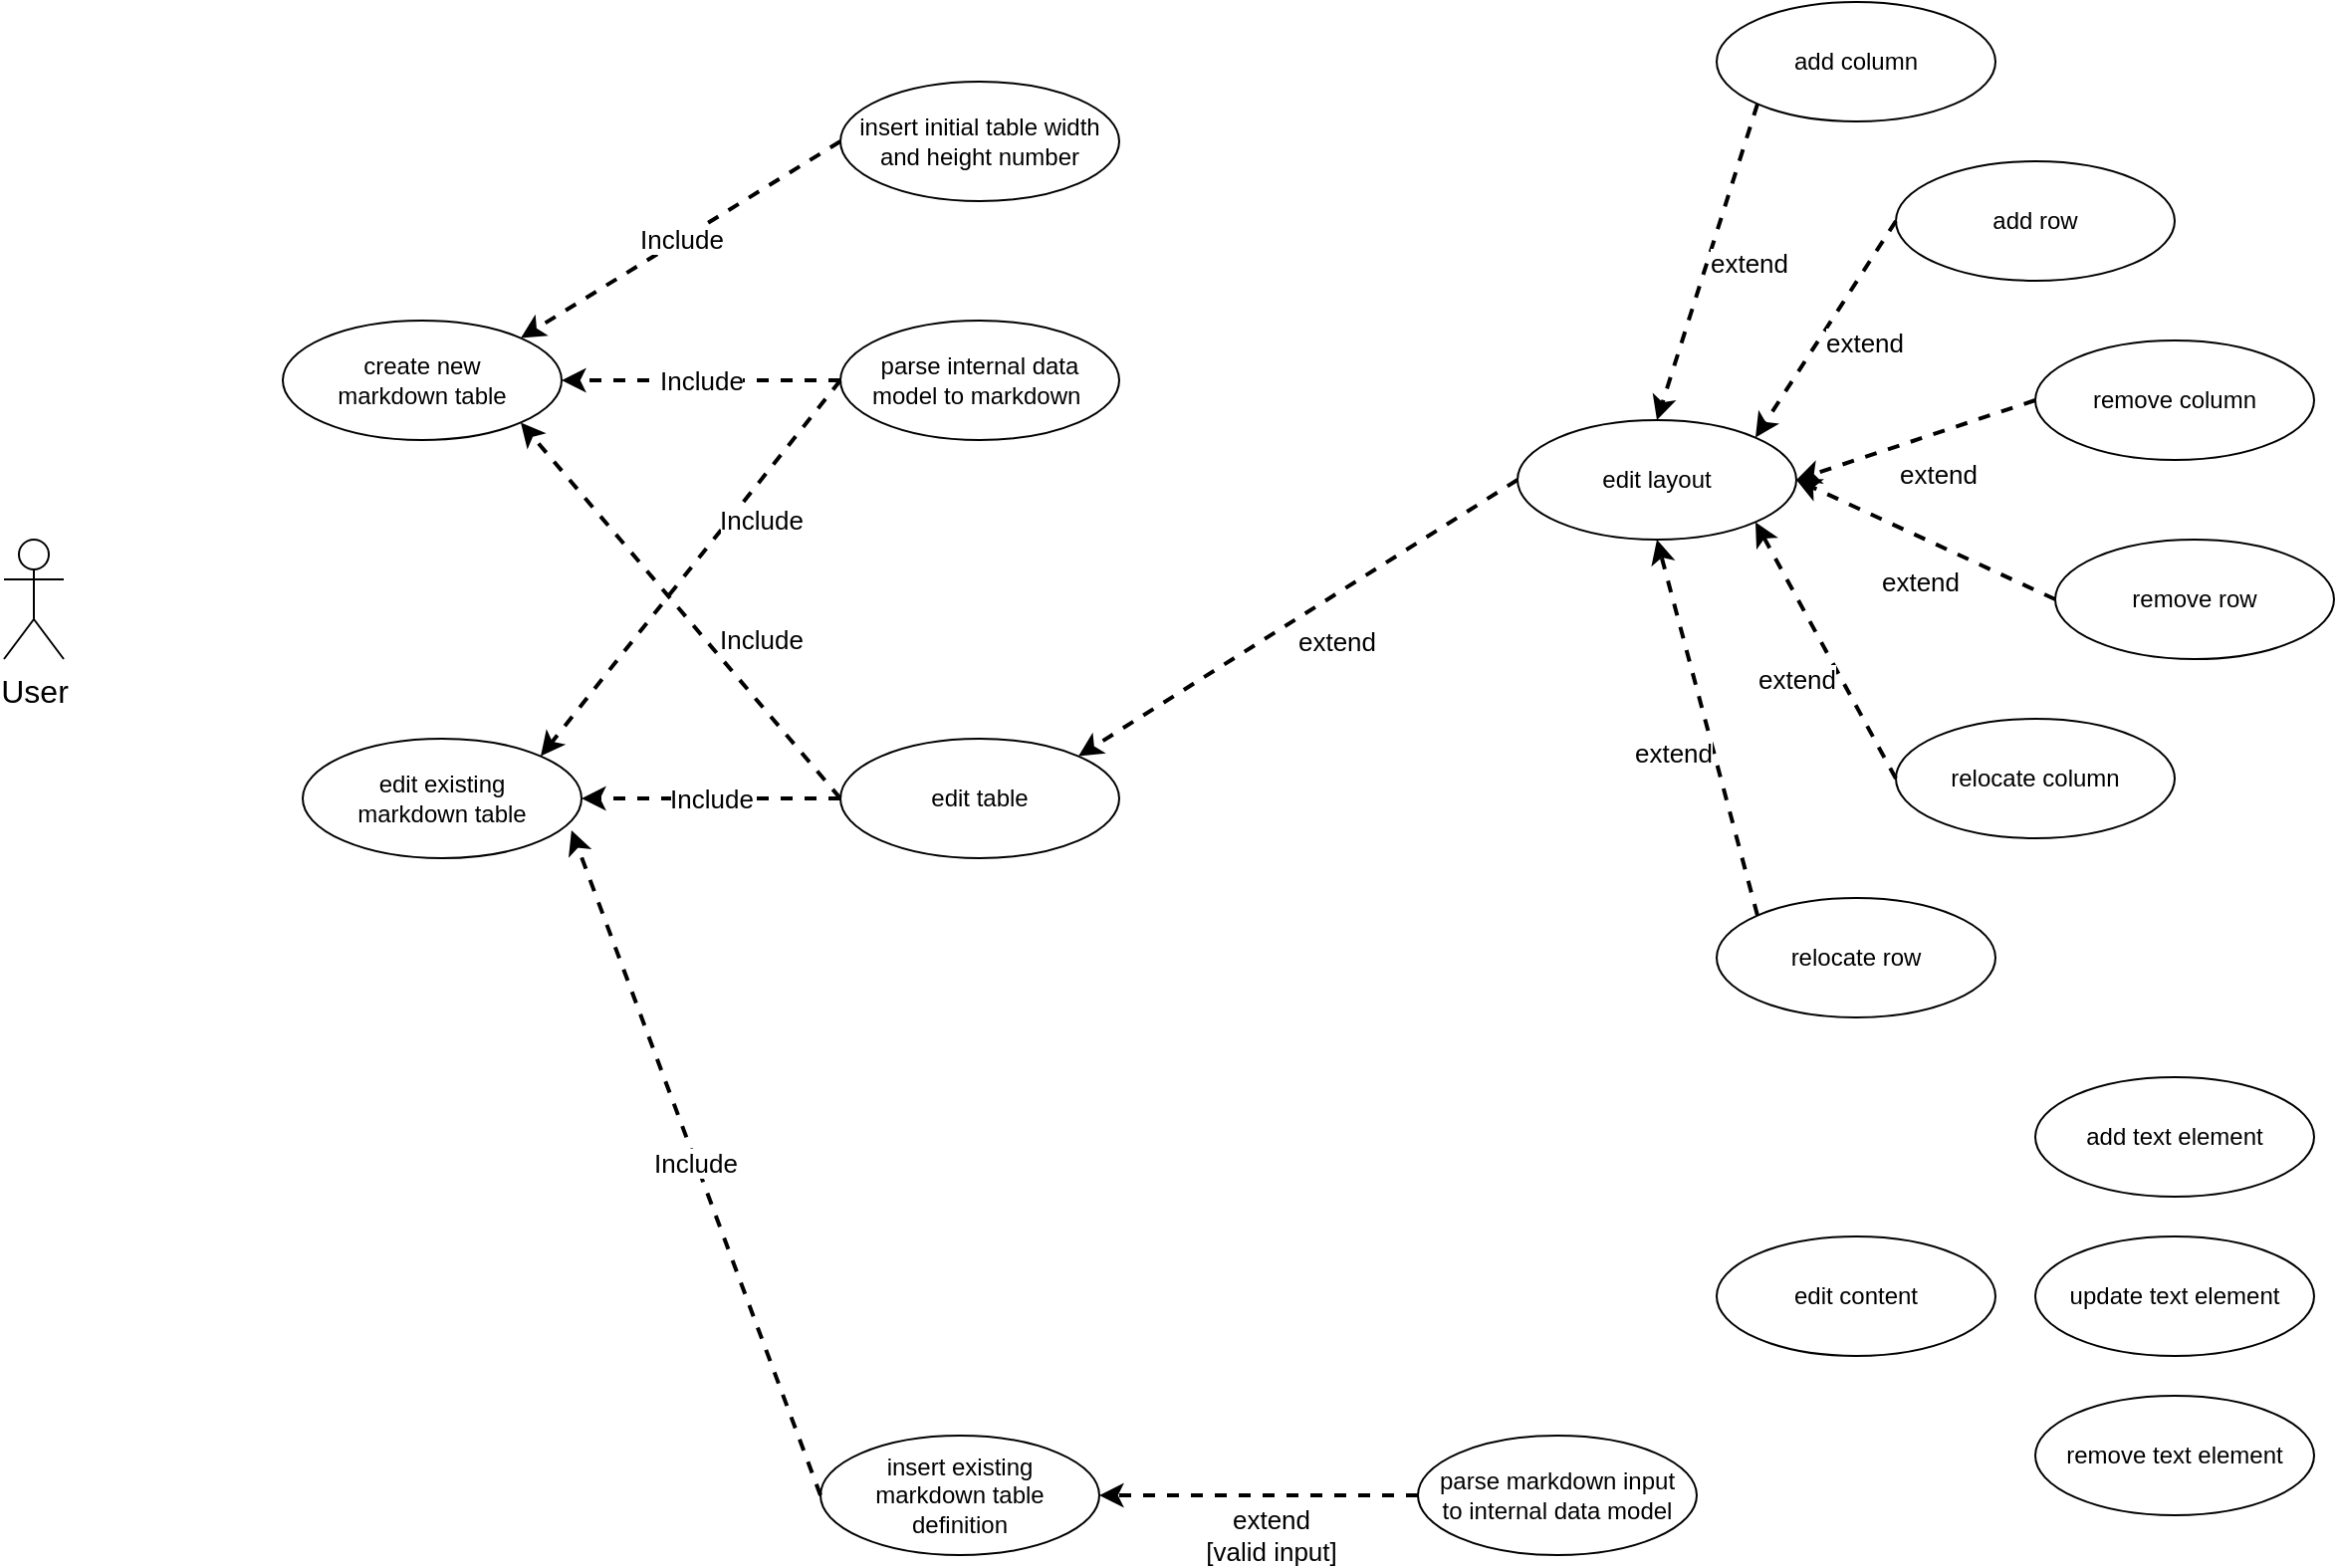 <mxfile version="14.9.6" type="device"><diagram id="Bt0Dv5-knv-rZe7IJsmY" name="Page-1"><mxGraphModel dx="1422" dy="816" grid="1" gridSize="10" guides="1" tooltips="1" connect="1" arrows="1" fold="1" page="1" pageScale="1" pageWidth="850" pageHeight="1100" math="0" shadow="0"><root><mxCell id="0"/><mxCell id="1" parent="0"/><mxCell id="bNC6Ap5ZodceipZP1PHn-2" value="&lt;font style=&quot;font-size: 16px&quot;&gt;User&lt;/font&gt;" style="shape=umlActor;verticalLabelPosition=bottom;verticalAlign=top;html=1;outlineConnect=0;" parent="1" vertex="1"><mxGeometry x="50" y="270" width="30" height="60" as="geometry"/></mxCell><mxCell id="bNC6Ap5ZodceipZP1PHn-4" value="insert initial table width and height number" style="ellipse;whiteSpace=wrap;html=1;" parent="1" vertex="1"><mxGeometry x="470" y="40" width="140" height="60" as="geometry"/></mxCell><mxCell id="kN8awxm0t9xnGiNNGnFK-1" value="create new&lt;br&gt;markdown table" style="ellipse;whiteSpace=wrap;html=1;" vertex="1" parent="1"><mxGeometry x="190" y="160" width="140" height="60" as="geometry"/></mxCell><mxCell id="kN8awxm0t9xnGiNNGnFK-2" value="edit existing&lt;br&gt;markdown table" style="ellipse;whiteSpace=wrap;html=1;" vertex="1" parent="1"><mxGeometry x="200" y="370" width="140" height="60" as="geometry"/></mxCell><mxCell id="kN8awxm0t9xnGiNNGnFK-3" value="insert existing&lt;br&gt;markdown table&lt;br&gt;definition" style="ellipse;whiteSpace=wrap;html=1;" vertex="1" parent="1"><mxGeometry x="460" y="720" width="140" height="60" as="geometry"/></mxCell><mxCell id="kN8awxm0t9xnGiNNGnFK-4" value="Include" style="endArrow=classic;html=1;strokeWidth=2;dashed=1;fontSize=13;entryX=1;entryY=0;entryDx=0;entryDy=0;exitX=0;exitY=0.5;exitDx=0;exitDy=0;" edge="1" parent="1" source="bNC6Ap5ZodceipZP1PHn-4" target="kN8awxm0t9xnGiNNGnFK-1"><mxGeometry width="50" height="50" relative="1" as="geometry"><mxPoint x="450" y="530" as="sourcePoint"/><mxPoint x="500" y="480" as="targetPoint"/></mxGeometry></mxCell><mxCell id="kN8awxm0t9xnGiNNGnFK-5" value="parse markdown input&lt;br&gt;to internal data model" style="ellipse;whiteSpace=wrap;html=1;" vertex="1" parent="1"><mxGeometry x="760" y="720" width="140" height="60" as="geometry"/></mxCell><mxCell id="kN8awxm0t9xnGiNNGnFK-6" value="extend&lt;br&gt;[valid input]" style="endArrow=classic;html=1;strokeWidth=2;dashed=1;fontSize=13;exitX=0;exitY=0.5;exitDx=0;exitDy=0;entryX=1;entryY=0.5;entryDx=0;entryDy=0;" edge="1" parent="1" source="kN8awxm0t9xnGiNNGnFK-5" target="kN8awxm0t9xnGiNNGnFK-3"><mxGeometry x="-0.077" y="20" width="50" height="50" relative="1" as="geometry"><mxPoint x="470.5" y="550" as="sourcePoint"/><mxPoint x="610" y="610" as="targetPoint"/><mxPoint as="offset"/></mxGeometry></mxCell><mxCell id="kN8awxm0t9xnGiNNGnFK-7" value="parse internal data &lt;br&gt;model to markdown&amp;nbsp;" style="ellipse;whiteSpace=wrap;html=1;" vertex="1" parent="1"><mxGeometry x="470" y="160" width="140" height="60" as="geometry"/></mxCell><mxCell id="kN8awxm0t9xnGiNNGnFK-8" value="Include" style="endArrow=classic;html=1;strokeWidth=2;dashed=1;fontSize=13;entryX=1;entryY=0;entryDx=0;entryDy=0;exitX=0;exitY=0.5;exitDx=0;exitDy=0;" edge="1" parent="1" source="kN8awxm0t9xnGiNNGnFK-7" target="kN8awxm0t9xnGiNNGnFK-2"><mxGeometry x="-0.34" y="12" width="50" height="50" relative="1" as="geometry"><mxPoint x="470" y="410" as="sourcePoint"/><mxPoint x="350" y="410" as="targetPoint"/><mxPoint as="offset"/></mxGeometry></mxCell><mxCell id="kN8awxm0t9xnGiNNGnFK-10" value="Include" style="endArrow=classic;html=1;strokeWidth=2;dashed=1;fontSize=13;entryX=1;entryY=0.5;entryDx=0;entryDy=0;exitX=0;exitY=0.5;exitDx=0;exitDy=0;" edge="1" parent="1" source="kN8awxm0t9xnGiNNGnFK-7" target="kN8awxm0t9xnGiNNGnFK-1"><mxGeometry width="50" height="50" relative="1" as="geometry"><mxPoint x="470" y="330" as="sourcePoint"/><mxPoint x="329.497" y="388.787" as="targetPoint"/></mxGeometry></mxCell><mxCell id="kN8awxm0t9xnGiNNGnFK-11" value="edit table" style="ellipse;whiteSpace=wrap;html=1;" vertex="1" parent="1"><mxGeometry x="470" y="370" width="140" height="60" as="geometry"/></mxCell><mxCell id="kN8awxm0t9xnGiNNGnFK-12" value="Include" style="endArrow=classic;html=1;strokeWidth=2;dashed=1;fontSize=13;exitX=0;exitY=0.5;exitDx=0;exitDy=0;entryX=1;entryY=0.5;entryDx=0;entryDy=0;" edge="1" parent="1" source="kN8awxm0t9xnGiNNGnFK-11" target="kN8awxm0t9xnGiNNGnFK-2"><mxGeometry width="50" height="50" relative="1" as="geometry"><mxPoint x="470" y="240" as="sourcePoint"/><mxPoint x="320" y="380" as="targetPoint"/></mxGeometry></mxCell><mxCell id="kN8awxm0t9xnGiNNGnFK-13" value="Include" style="endArrow=classic;html=1;strokeWidth=2;dashed=1;fontSize=13;exitX=0;exitY=0.5;exitDx=0;exitDy=0;entryX=1;entryY=1;entryDx=0;entryDy=0;" edge="1" parent="1" source="kN8awxm0t9xnGiNNGnFK-11" target="kN8awxm0t9xnGiNNGnFK-1"><mxGeometry x="-0.299" y="-21" width="50" height="50" relative="1" as="geometry"><mxPoint x="470" y="330" as="sourcePoint"/><mxPoint x="330" y="390" as="targetPoint"/><mxPoint as="offset"/></mxGeometry></mxCell><mxCell id="kN8awxm0t9xnGiNNGnFK-14" value="Include" style="endArrow=classic;html=1;strokeWidth=2;dashed=1;fontSize=13;exitX=0;exitY=0.5;exitDx=0;exitDy=0;entryX=0.964;entryY=0.767;entryDx=0;entryDy=0;entryPerimeter=0;" edge="1" parent="1" source="kN8awxm0t9xnGiNNGnFK-3" target="kN8awxm0t9xnGiNNGnFK-2"><mxGeometry width="50" height="50" relative="1" as="geometry"><mxPoint x="480" y="410" as="sourcePoint"/><mxPoint x="350" y="410" as="targetPoint"/></mxGeometry></mxCell><mxCell id="kN8awxm0t9xnGiNNGnFK-16" value="edit layout" style="ellipse;whiteSpace=wrap;html=1;" vertex="1" parent="1"><mxGeometry x="810" y="210" width="140" height="60" as="geometry"/></mxCell><mxCell id="kN8awxm0t9xnGiNNGnFK-17" value="edit content" style="ellipse;whiteSpace=wrap;html=1;" vertex="1" parent="1"><mxGeometry x="910" y="620" width="140" height="60" as="geometry"/></mxCell><mxCell id="kN8awxm0t9xnGiNNGnFK-18" value="add column" style="ellipse;whiteSpace=wrap;html=1;" vertex="1" parent="1"><mxGeometry x="910" width="140" height="60" as="geometry"/></mxCell><mxCell id="kN8awxm0t9xnGiNNGnFK-19" value="add row" style="ellipse;whiteSpace=wrap;html=1;" vertex="1" parent="1"><mxGeometry x="1000" y="80" width="140" height="60" as="geometry"/></mxCell><mxCell id="kN8awxm0t9xnGiNNGnFK-20" value="remove column" style="ellipse;whiteSpace=wrap;html=1;" vertex="1" parent="1"><mxGeometry x="1070" y="170" width="140" height="60" as="geometry"/></mxCell><mxCell id="kN8awxm0t9xnGiNNGnFK-21" value="remove row" style="ellipse;whiteSpace=wrap;html=1;" vertex="1" parent="1"><mxGeometry x="1080" y="270" width="140" height="60" as="geometry"/></mxCell><mxCell id="kN8awxm0t9xnGiNNGnFK-22" value="relocate row" style="ellipse;whiteSpace=wrap;html=1;" vertex="1" parent="1"><mxGeometry x="910" y="450" width="140" height="60" as="geometry"/></mxCell><mxCell id="kN8awxm0t9xnGiNNGnFK-23" value="relocate column" style="ellipse;whiteSpace=wrap;html=1;" vertex="1" parent="1"><mxGeometry x="1000" y="360" width="140" height="60" as="geometry"/></mxCell><mxCell id="kN8awxm0t9xnGiNNGnFK-25" value="extend" style="endArrow=classic;html=1;strokeWidth=2;dashed=1;fontSize=13;exitX=0;exitY=1;exitDx=0;exitDy=0;entryX=0.5;entryY=0;entryDx=0;entryDy=0;" edge="1" parent="1" source="kN8awxm0t9xnGiNNGnFK-18" target="kN8awxm0t9xnGiNNGnFK-16"><mxGeometry x="-0.077" y="20" width="50" height="50" relative="1" as="geometry"><mxPoint x="840" y="520" as="sourcePoint"/><mxPoint x="680" y="520" as="targetPoint"/><mxPoint as="offset"/></mxGeometry></mxCell><mxCell id="kN8awxm0t9xnGiNNGnFK-26" value="extend" style="endArrow=classic;html=1;strokeWidth=2;dashed=1;fontSize=13;exitX=0;exitY=0.5;exitDx=0;exitDy=0;entryX=1;entryY=0;entryDx=0;entryDy=0;" edge="1" parent="1" source="kN8awxm0t9xnGiNNGnFK-19" target="kN8awxm0t9xnGiNNGnFK-16"><mxGeometry x="-0.077" y="20" width="50" height="50" relative="1" as="geometry"><mxPoint x="940.503" y="61.213" as="sourcePoint"/><mxPoint x="890" y="220" as="targetPoint"/><mxPoint as="offset"/></mxGeometry></mxCell><mxCell id="kN8awxm0t9xnGiNNGnFK-27" value="extend" style="endArrow=classic;html=1;strokeWidth=2;dashed=1;fontSize=13;exitX=0;exitY=0.5;exitDx=0;exitDy=0;entryX=1;entryY=0.5;entryDx=0;entryDy=0;" edge="1" parent="1" source="kN8awxm0t9xnGiNNGnFK-20" target="kN8awxm0t9xnGiNNGnFK-16"><mxGeometry x="-0.077" y="20" width="50" height="50" relative="1" as="geometry"><mxPoint x="1010" y="120" as="sourcePoint"/><mxPoint x="939.497" y="228.787" as="targetPoint"/><mxPoint as="offset"/></mxGeometry></mxCell><mxCell id="kN8awxm0t9xnGiNNGnFK-28" value="extend" style="endArrow=classic;html=1;strokeWidth=2;dashed=1;fontSize=13;exitX=0;exitY=0.5;exitDx=0;exitDy=0;entryX=1;entryY=0.5;entryDx=0;entryDy=0;" edge="1" parent="1" source="kN8awxm0t9xnGiNNGnFK-21" target="kN8awxm0t9xnGiNNGnFK-16"><mxGeometry x="-0.077" y="20" width="50" height="50" relative="1" as="geometry"><mxPoint x="1080" y="210" as="sourcePoint"/><mxPoint x="960" y="250" as="targetPoint"/><mxPoint as="offset"/></mxGeometry></mxCell><mxCell id="kN8awxm0t9xnGiNNGnFK-29" value="extend" style="endArrow=classic;html=1;strokeWidth=2;dashed=1;fontSize=13;exitX=0;exitY=0.5;exitDx=0;exitDy=0;entryX=1;entryY=1;entryDx=0;entryDy=0;" edge="1" parent="1" source="kN8awxm0t9xnGiNNGnFK-23" target="kN8awxm0t9xnGiNNGnFK-16"><mxGeometry x="-0.077" y="20" width="50" height="50" relative="1" as="geometry"><mxPoint x="1090" y="310" as="sourcePoint"/><mxPoint x="960" y="250" as="targetPoint"/><mxPoint as="offset"/></mxGeometry></mxCell><mxCell id="kN8awxm0t9xnGiNNGnFK-30" value="extend" style="endArrow=classic;html=1;strokeWidth=2;dashed=1;fontSize=13;exitX=0;exitY=0;exitDx=0;exitDy=0;entryX=0.5;entryY=1;entryDx=0;entryDy=0;" edge="1" parent="1" source="kN8awxm0t9xnGiNNGnFK-22" target="kN8awxm0t9xnGiNNGnFK-16"><mxGeometry x="-0.077" y="20" width="50" height="50" relative="1" as="geometry"><mxPoint x="1010" y="400" as="sourcePoint"/><mxPoint x="939.497" y="271.213" as="targetPoint"/><mxPoint as="offset"/></mxGeometry></mxCell><mxCell id="kN8awxm0t9xnGiNNGnFK-31" value="extend" style="endArrow=classic;html=1;strokeWidth=2;dashed=1;fontSize=13;exitX=0;exitY=0.5;exitDx=0;exitDy=0;entryX=1;entryY=0;entryDx=0;entryDy=0;" edge="1" parent="1" source="kN8awxm0t9xnGiNNGnFK-16" target="kN8awxm0t9xnGiNNGnFK-11"><mxGeometry x="-0.077" y="20" width="50" height="50" relative="1" as="geometry"><mxPoint x="940.503" y="61.213" as="sourcePoint"/><mxPoint x="890" y="220" as="targetPoint"/><mxPoint as="offset"/></mxGeometry></mxCell><mxCell id="kN8awxm0t9xnGiNNGnFK-32" value="add text element" style="ellipse;whiteSpace=wrap;html=1;" vertex="1" parent="1"><mxGeometry x="1070" y="540" width="140" height="60" as="geometry"/></mxCell><mxCell id="kN8awxm0t9xnGiNNGnFK-33" value="update text element" style="ellipse;whiteSpace=wrap;html=1;" vertex="1" parent="1"><mxGeometry x="1070" y="620" width="140" height="60" as="geometry"/></mxCell><mxCell id="kN8awxm0t9xnGiNNGnFK-34" value="remove text element" style="ellipse;whiteSpace=wrap;html=1;" vertex="1" parent="1"><mxGeometry x="1070" y="700" width="140" height="60" as="geometry"/></mxCell></root></mxGraphModel></diagram></mxfile>